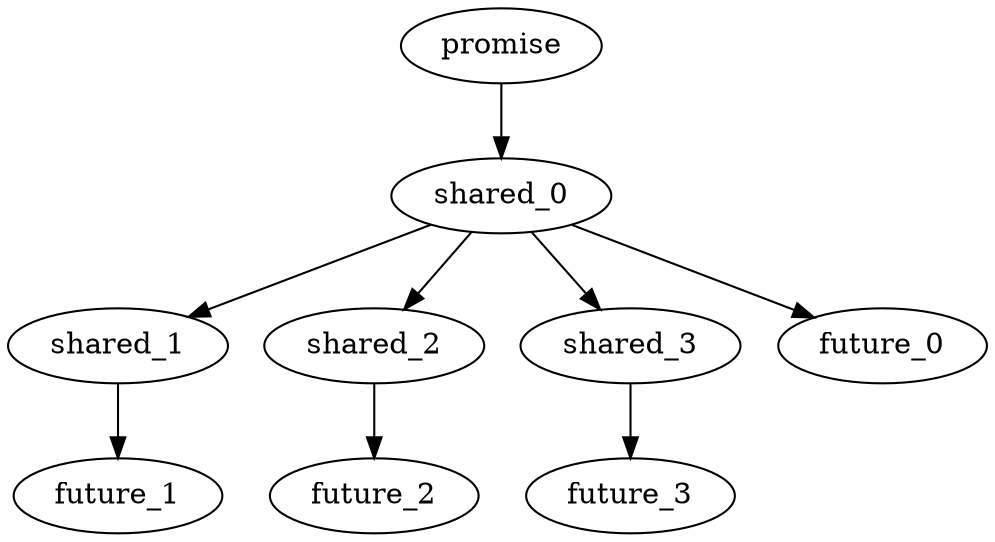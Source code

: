 digraph one_to_one{
    promise -> shared_0;

    shared_0 -> shared_1;
    shared_0 -> shared_2;
    shared_0 -> shared_3;

    shared_0 -> future_0;
    shared_1 -> future_1;
    shared_2 -> future_2;
    shared_3 -> future_3;
}
